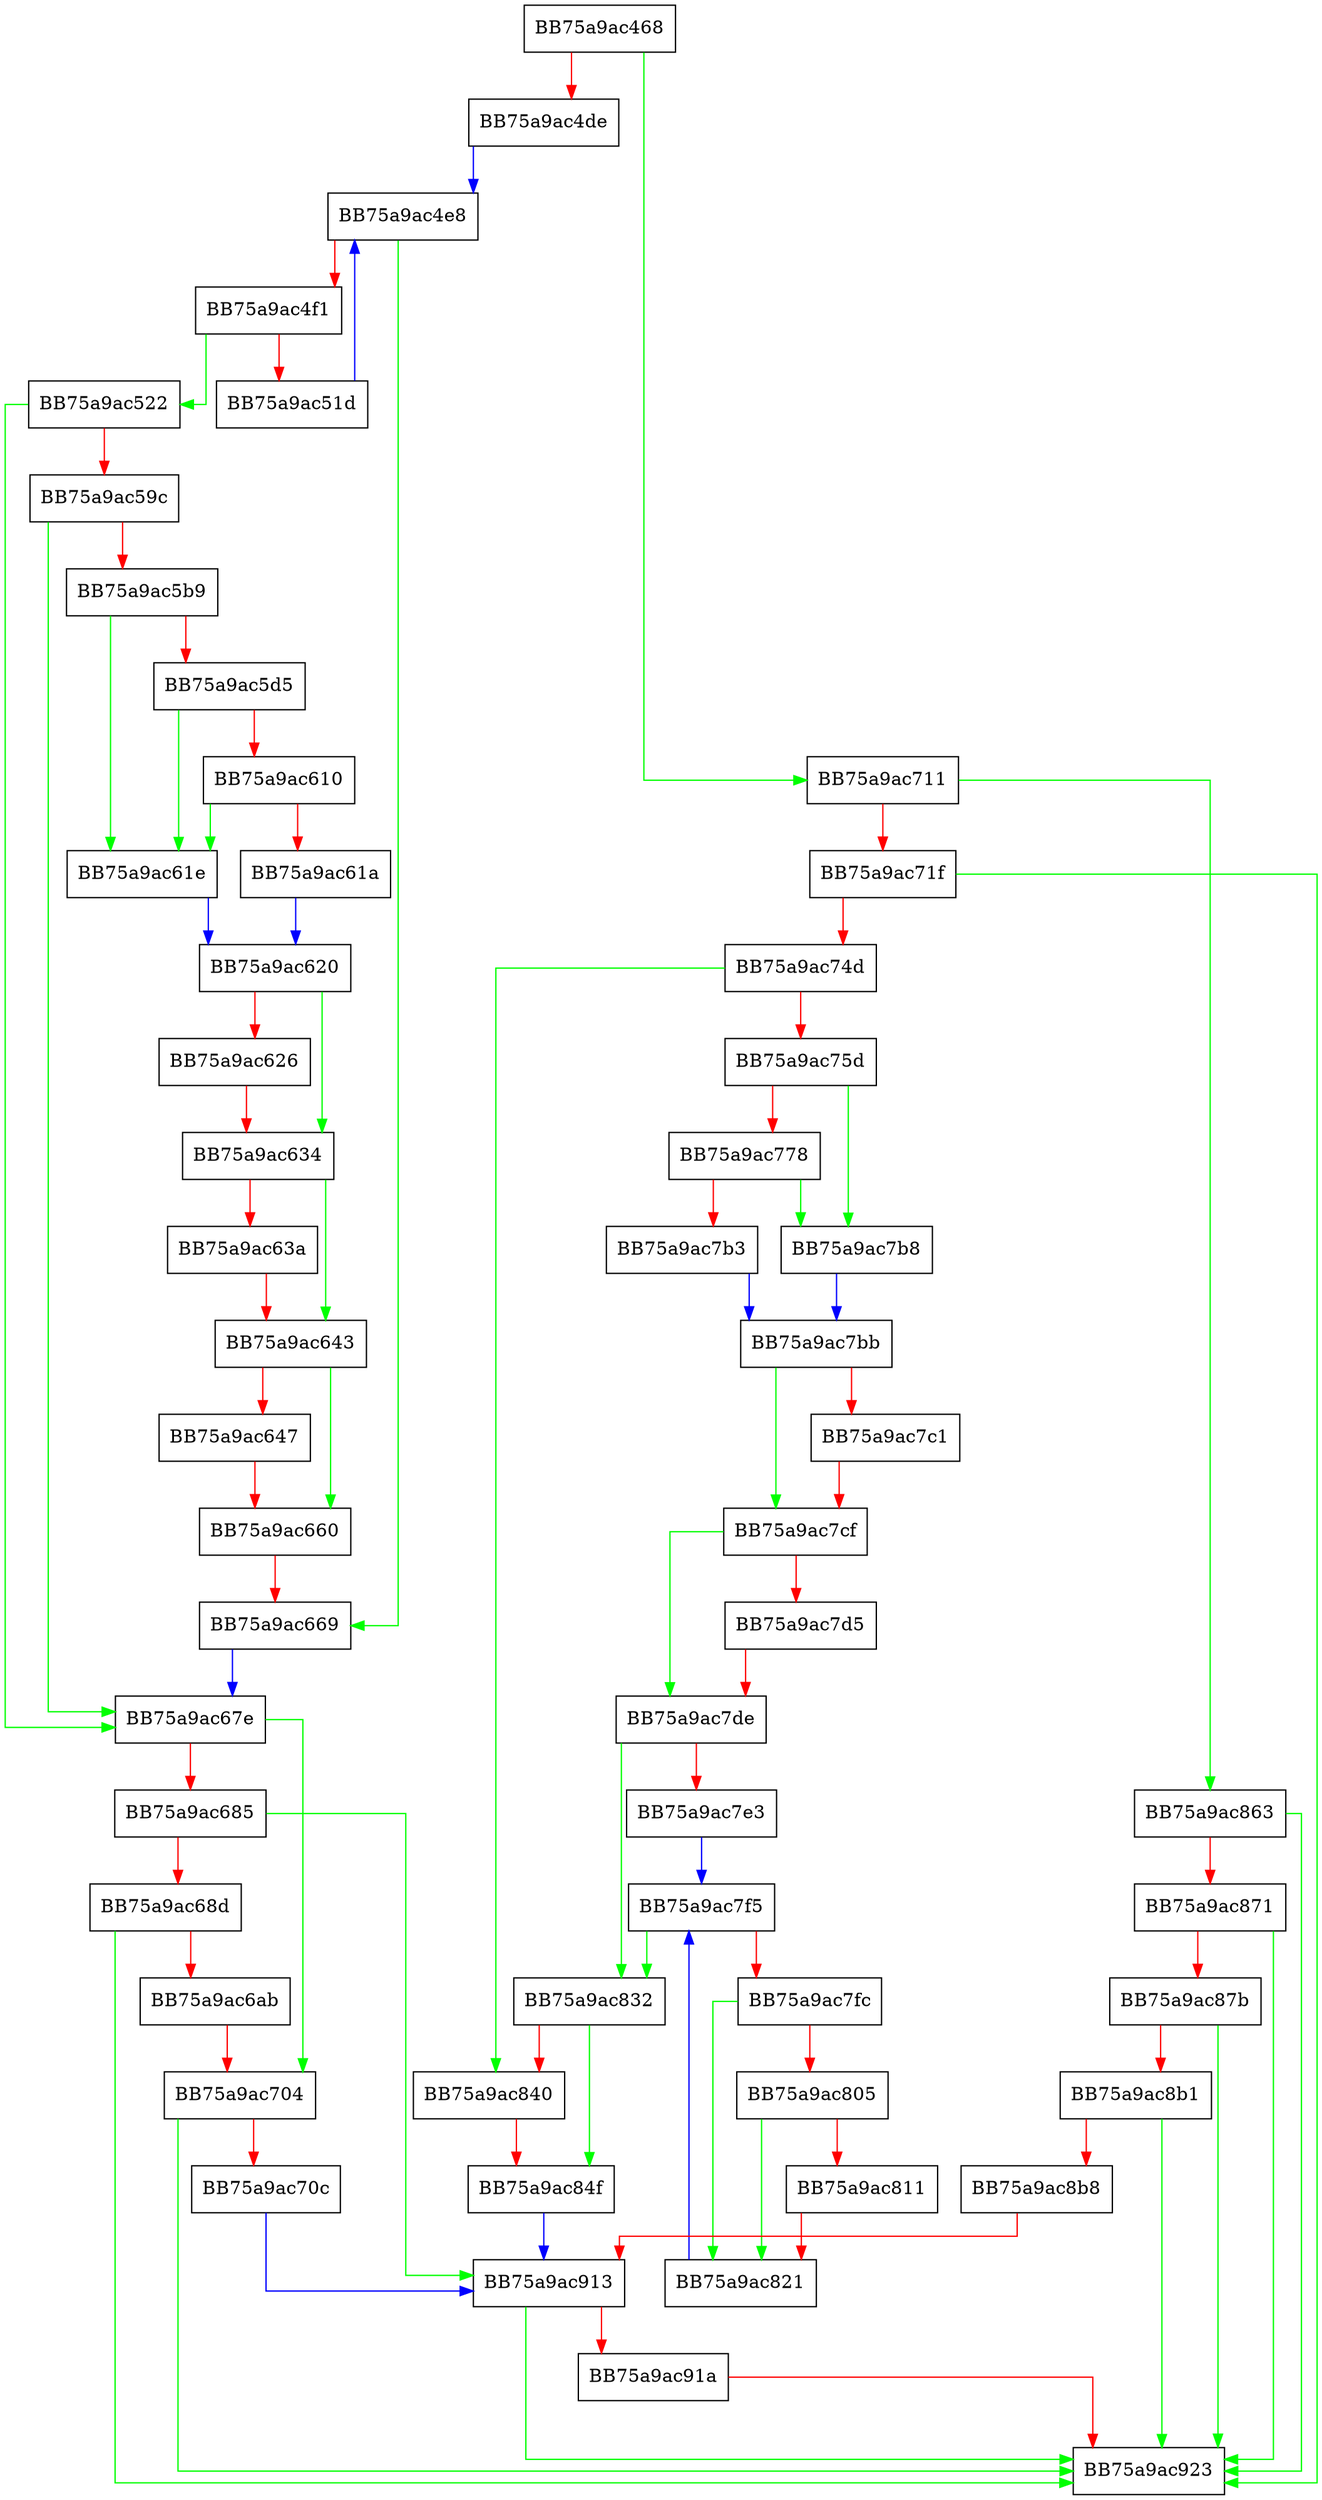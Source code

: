 digraph _check_and_add_process {
  node [shape="box"];
  graph [splines=ortho];
  BB75a9ac468 -> BB75a9ac711 [color="green"];
  BB75a9ac468 -> BB75a9ac4de [color="red"];
  BB75a9ac4de -> BB75a9ac4e8 [color="blue"];
  BB75a9ac4e8 -> BB75a9ac669 [color="green"];
  BB75a9ac4e8 -> BB75a9ac4f1 [color="red"];
  BB75a9ac4f1 -> BB75a9ac522 [color="green"];
  BB75a9ac4f1 -> BB75a9ac51d [color="red"];
  BB75a9ac51d -> BB75a9ac4e8 [color="blue"];
  BB75a9ac522 -> BB75a9ac67e [color="green"];
  BB75a9ac522 -> BB75a9ac59c [color="red"];
  BB75a9ac59c -> BB75a9ac67e [color="green"];
  BB75a9ac59c -> BB75a9ac5b9 [color="red"];
  BB75a9ac5b9 -> BB75a9ac61e [color="green"];
  BB75a9ac5b9 -> BB75a9ac5d5 [color="red"];
  BB75a9ac5d5 -> BB75a9ac61e [color="green"];
  BB75a9ac5d5 -> BB75a9ac610 [color="red"];
  BB75a9ac610 -> BB75a9ac61e [color="green"];
  BB75a9ac610 -> BB75a9ac61a [color="red"];
  BB75a9ac61a -> BB75a9ac620 [color="blue"];
  BB75a9ac61e -> BB75a9ac620 [color="blue"];
  BB75a9ac620 -> BB75a9ac634 [color="green"];
  BB75a9ac620 -> BB75a9ac626 [color="red"];
  BB75a9ac626 -> BB75a9ac634 [color="red"];
  BB75a9ac634 -> BB75a9ac643 [color="green"];
  BB75a9ac634 -> BB75a9ac63a [color="red"];
  BB75a9ac63a -> BB75a9ac643 [color="red"];
  BB75a9ac643 -> BB75a9ac660 [color="green"];
  BB75a9ac643 -> BB75a9ac647 [color="red"];
  BB75a9ac647 -> BB75a9ac660 [color="red"];
  BB75a9ac660 -> BB75a9ac669 [color="red"];
  BB75a9ac669 -> BB75a9ac67e [color="blue"];
  BB75a9ac67e -> BB75a9ac704 [color="green"];
  BB75a9ac67e -> BB75a9ac685 [color="red"];
  BB75a9ac685 -> BB75a9ac913 [color="green"];
  BB75a9ac685 -> BB75a9ac68d [color="red"];
  BB75a9ac68d -> BB75a9ac923 [color="green"];
  BB75a9ac68d -> BB75a9ac6ab [color="red"];
  BB75a9ac6ab -> BB75a9ac704 [color="red"];
  BB75a9ac704 -> BB75a9ac923 [color="green"];
  BB75a9ac704 -> BB75a9ac70c [color="red"];
  BB75a9ac70c -> BB75a9ac913 [color="blue"];
  BB75a9ac711 -> BB75a9ac863 [color="green"];
  BB75a9ac711 -> BB75a9ac71f [color="red"];
  BB75a9ac71f -> BB75a9ac923 [color="green"];
  BB75a9ac71f -> BB75a9ac74d [color="red"];
  BB75a9ac74d -> BB75a9ac840 [color="green"];
  BB75a9ac74d -> BB75a9ac75d [color="red"];
  BB75a9ac75d -> BB75a9ac7b8 [color="green"];
  BB75a9ac75d -> BB75a9ac778 [color="red"];
  BB75a9ac778 -> BB75a9ac7b8 [color="green"];
  BB75a9ac778 -> BB75a9ac7b3 [color="red"];
  BB75a9ac7b3 -> BB75a9ac7bb [color="blue"];
  BB75a9ac7b8 -> BB75a9ac7bb [color="blue"];
  BB75a9ac7bb -> BB75a9ac7cf [color="green"];
  BB75a9ac7bb -> BB75a9ac7c1 [color="red"];
  BB75a9ac7c1 -> BB75a9ac7cf [color="red"];
  BB75a9ac7cf -> BB75a9ac7de [color="green"];
  BB75a9ac7cf -> BB75a9ac7d5 [color="red"];
  BB75a9ac7d5 -> BB75a9ac7de [color="red"];
  BB75a9ac7de -> BB75a9ac832 [color="green"];
  BB75a9ac7de -> BB75a9ac7e3 [color="red"];
  BB75a9ac7e3 -> BB75a9ac7f5 [color="blue"];
  BB75a9ac7f5 -> BB75a9ac832 [color="green"];
  BB75a9ac7f5 -> BB75a9ac7fc [color="red"];
  BB75a9ac7fc -> BB75a9ac821 [color="green"];
  BB75a9ac7fc -> BB75a9ac805 [color="red"];
  BB75a9ac805 -> BB75a9ac821 [color="green"];
  BB75a9ac805 -> BB75a9ac811 [color="red"];
  BB75a9ac811 -> BB75a9ac821 [color="red"];
  BB75a9ac821 -> BB75a9ac7f5 [color="blue"];
  BB75a9ac832 -> BB75a9ac84f [color="green"];
  BB75a9ac832 -> BB75a9ac840 [color="red"];
  BB75a9ac840 -> BB75a9ac84f [color="red"];
  BB75a9ac84f -> BB75a9ac913 [color="blue"];
  BB75a9ac863 -> BB75a9ac923 [color="green"];
  BB75a9ac863 -> BB75a9ac871 [color="red"];
  BB75a9ac871 -> BB75a9ac923 [color="green"];
  BB75a9ac871 -> BB75a9ac87b [color="red"];
  BB75a9ac87b -> BB75a9ac923 [color="green"];
  BB75a9ac87b -> BB75a9ac8b1 [color="red"];
  BB75a9ac8b1 -> BB75a9ac923 [color="green"];
  BB75a9ac8b1 -> BB75a9ac8b8 [color="red"];
  BB75a9ac8b8 -> BB75a9ac913 [color="red"];
  BB75a9ac913 -> BB75a9ac923 [color="green"];
  BB75a9ac913 -> BB75a9ac91a [color="red"];
  BB75a9ac91a -> BB75a9ac923 [color="red"];
}